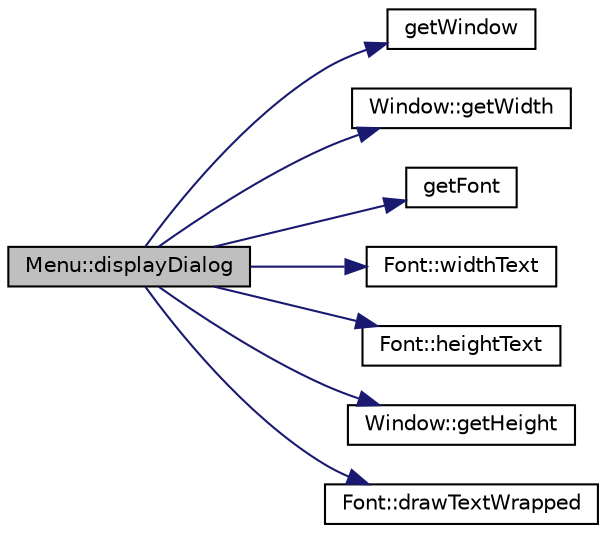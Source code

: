 digraph "Menu::displayDialog"
{
 // INTERACTIVE_SVG=YES
  edge [fontname="Helvetica",fontsize="10",labelfontname="Helvetica",labelfontsize="10"];
  node [fontname="Helvetica",fontsize="10",shape=record];
  rankdir="LR";
  Node1 [label="Menu::displayDialog",height=0.2,width=0.4,color="black", fillcolor="grey75", style="filled" fontcolor="black"];
  Node1 -> Node2 [color="midnightblue",fontsize="10",style="solid",fontname="Helvetica"];
  Node2 [label="getWindow",height=0.2,width=0.4,color="black", fillcolor="white", style="filled",URL="$_window_8h.html#a569be9f3eab26d2ba994a32b75dc9896"];
  Node1 -> Node3 [color="midnightblue",fontsize="10",style="solid",fontname="Helvetica"];
  Node3 [label="Window::getWidth",height=0.2,width=0.4,color="black", fillcolor="white", style="filled",URL="$class_window.html#a6f714e1f40bf559bf1af47c2b0524912"];
  Node1 -> Node4 [color="midnightblue",fontsize="10",style="solid",fontname="Helvetica"];
  Node4 [label="getFont",height=0.2,width=0.4,color="black", fillcolor="white", style="filled",URL="$_font_8h.html#a0a454a703a010af4deca862b713ecc62"];
  Node1 -> Node5 [color="midnightblue",fontsize="10",style="solid",fontname="Helvetica"];
  Node5 [label="Font::widthText",height=0.2,width=0.4,color="black", fillcolor="white", style="filled",URL="$class_font.html#a07e4c95082fd67057a747e85c4157080"];
  Node1 -> Node6 [color="midnightblue",fontsize="10",style="solid",fontname="Helvetica"];
  Node6 [label="Font::heightText",height=0.2,width=0.4,color="black", fillcolor="white", style="filled",URL="$class_font.html#aaf54226722e44ad61733bb9224c079e2"];
  Node1 -> Node7 [color="midnightblue",fontsize="10",style="solid",fontname="Helvetica"];
  Node7 [label="Window::getHeight",height=0.2,width=0.4,color="black", fillcolor="white", style="filled",URL="$class_window.html#a7551e3521743ba1201d0fad2c726dd3c"];
  Node1 -> Node8 [color="midnightblue",fontsize="10",style="solid",fontname="Helvetica"];
  Node8 [label="Font::drawTextWrapped",height=0.2,width=0.4,color="black", fillcolor="white", style="filled",URL="$class_font.html#a14c0ad731a39e14aa58fd075018502dc"];
}
